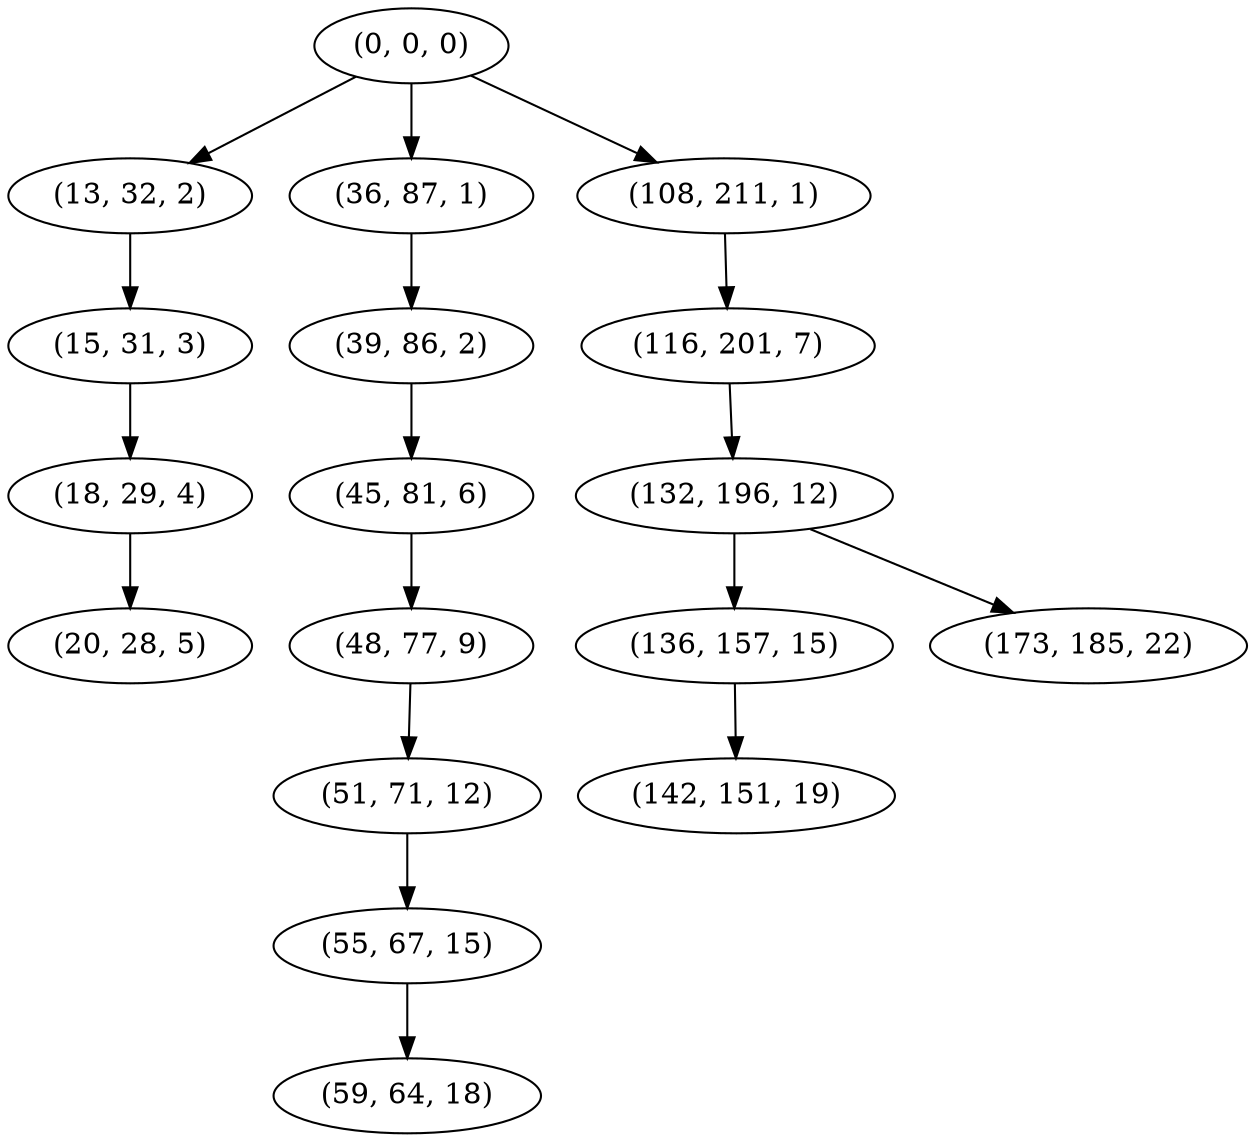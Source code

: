 digraph tree {
    "(0, 0, 0)";
    "(13, 32, 2)";
    "(15, 31, 3)";
    "(18, 29, 4)";
    "(20, 28, 5)";
    "(36, 87, 1)";
    "(39, 86, 2)";
    "(45, 81, 6)";
    "(48, 77, 9)";
    "(51, 71, 12)";
    "(55, 67, 15)";
    "(59, 64, 18)";
    "(108, 211, 1)";
    "(116, 201, 7)";
    "(132, 196, 12)";
    "(136, 157, 15)";
    "(142, 151, 19)";
    "(173, 185, 22)";
    "(0, 0, 0)" -> "(13, 32, 2)";
    "(0, 0, 0)" -> "(36, 87, 1)";
    "(0, 0, 0)" -> "(108, 211, 1)";
    "(13, 32, 2)" -> "(15, 31, 3)";
    "(15, 31, 3)" -> "(18, 29, 4)";
    "(18, 29, 4)" -> "(20, 28, 5)";
    "(36, 87, 1)" -> "(39, 86, 2)";
    "(39, 86, 2)" -> "(45, 81, 6)";
    "(45, 81, 6)" -> "(48, 77, 9)";
    "(48, 77, 9)" -> "(51, 71, 12)";
    "(51, 71, 12)" -> "(55, 67, 15)";
    "(55, 67, 15)" -> "(59, 64, 18)";
    "(108, 211, 1)" -> "(116, 201, 7)";
    "(116, 201, 7)" -> "(132, 196, 12)";
    "(132, 196, 12)" -> "(136, 157, 15)";
    "(132, 196, 12)" -> "(173, 185, 22)";
    "(136, 157, 15)" -> "(142, 151, 19)";
}
